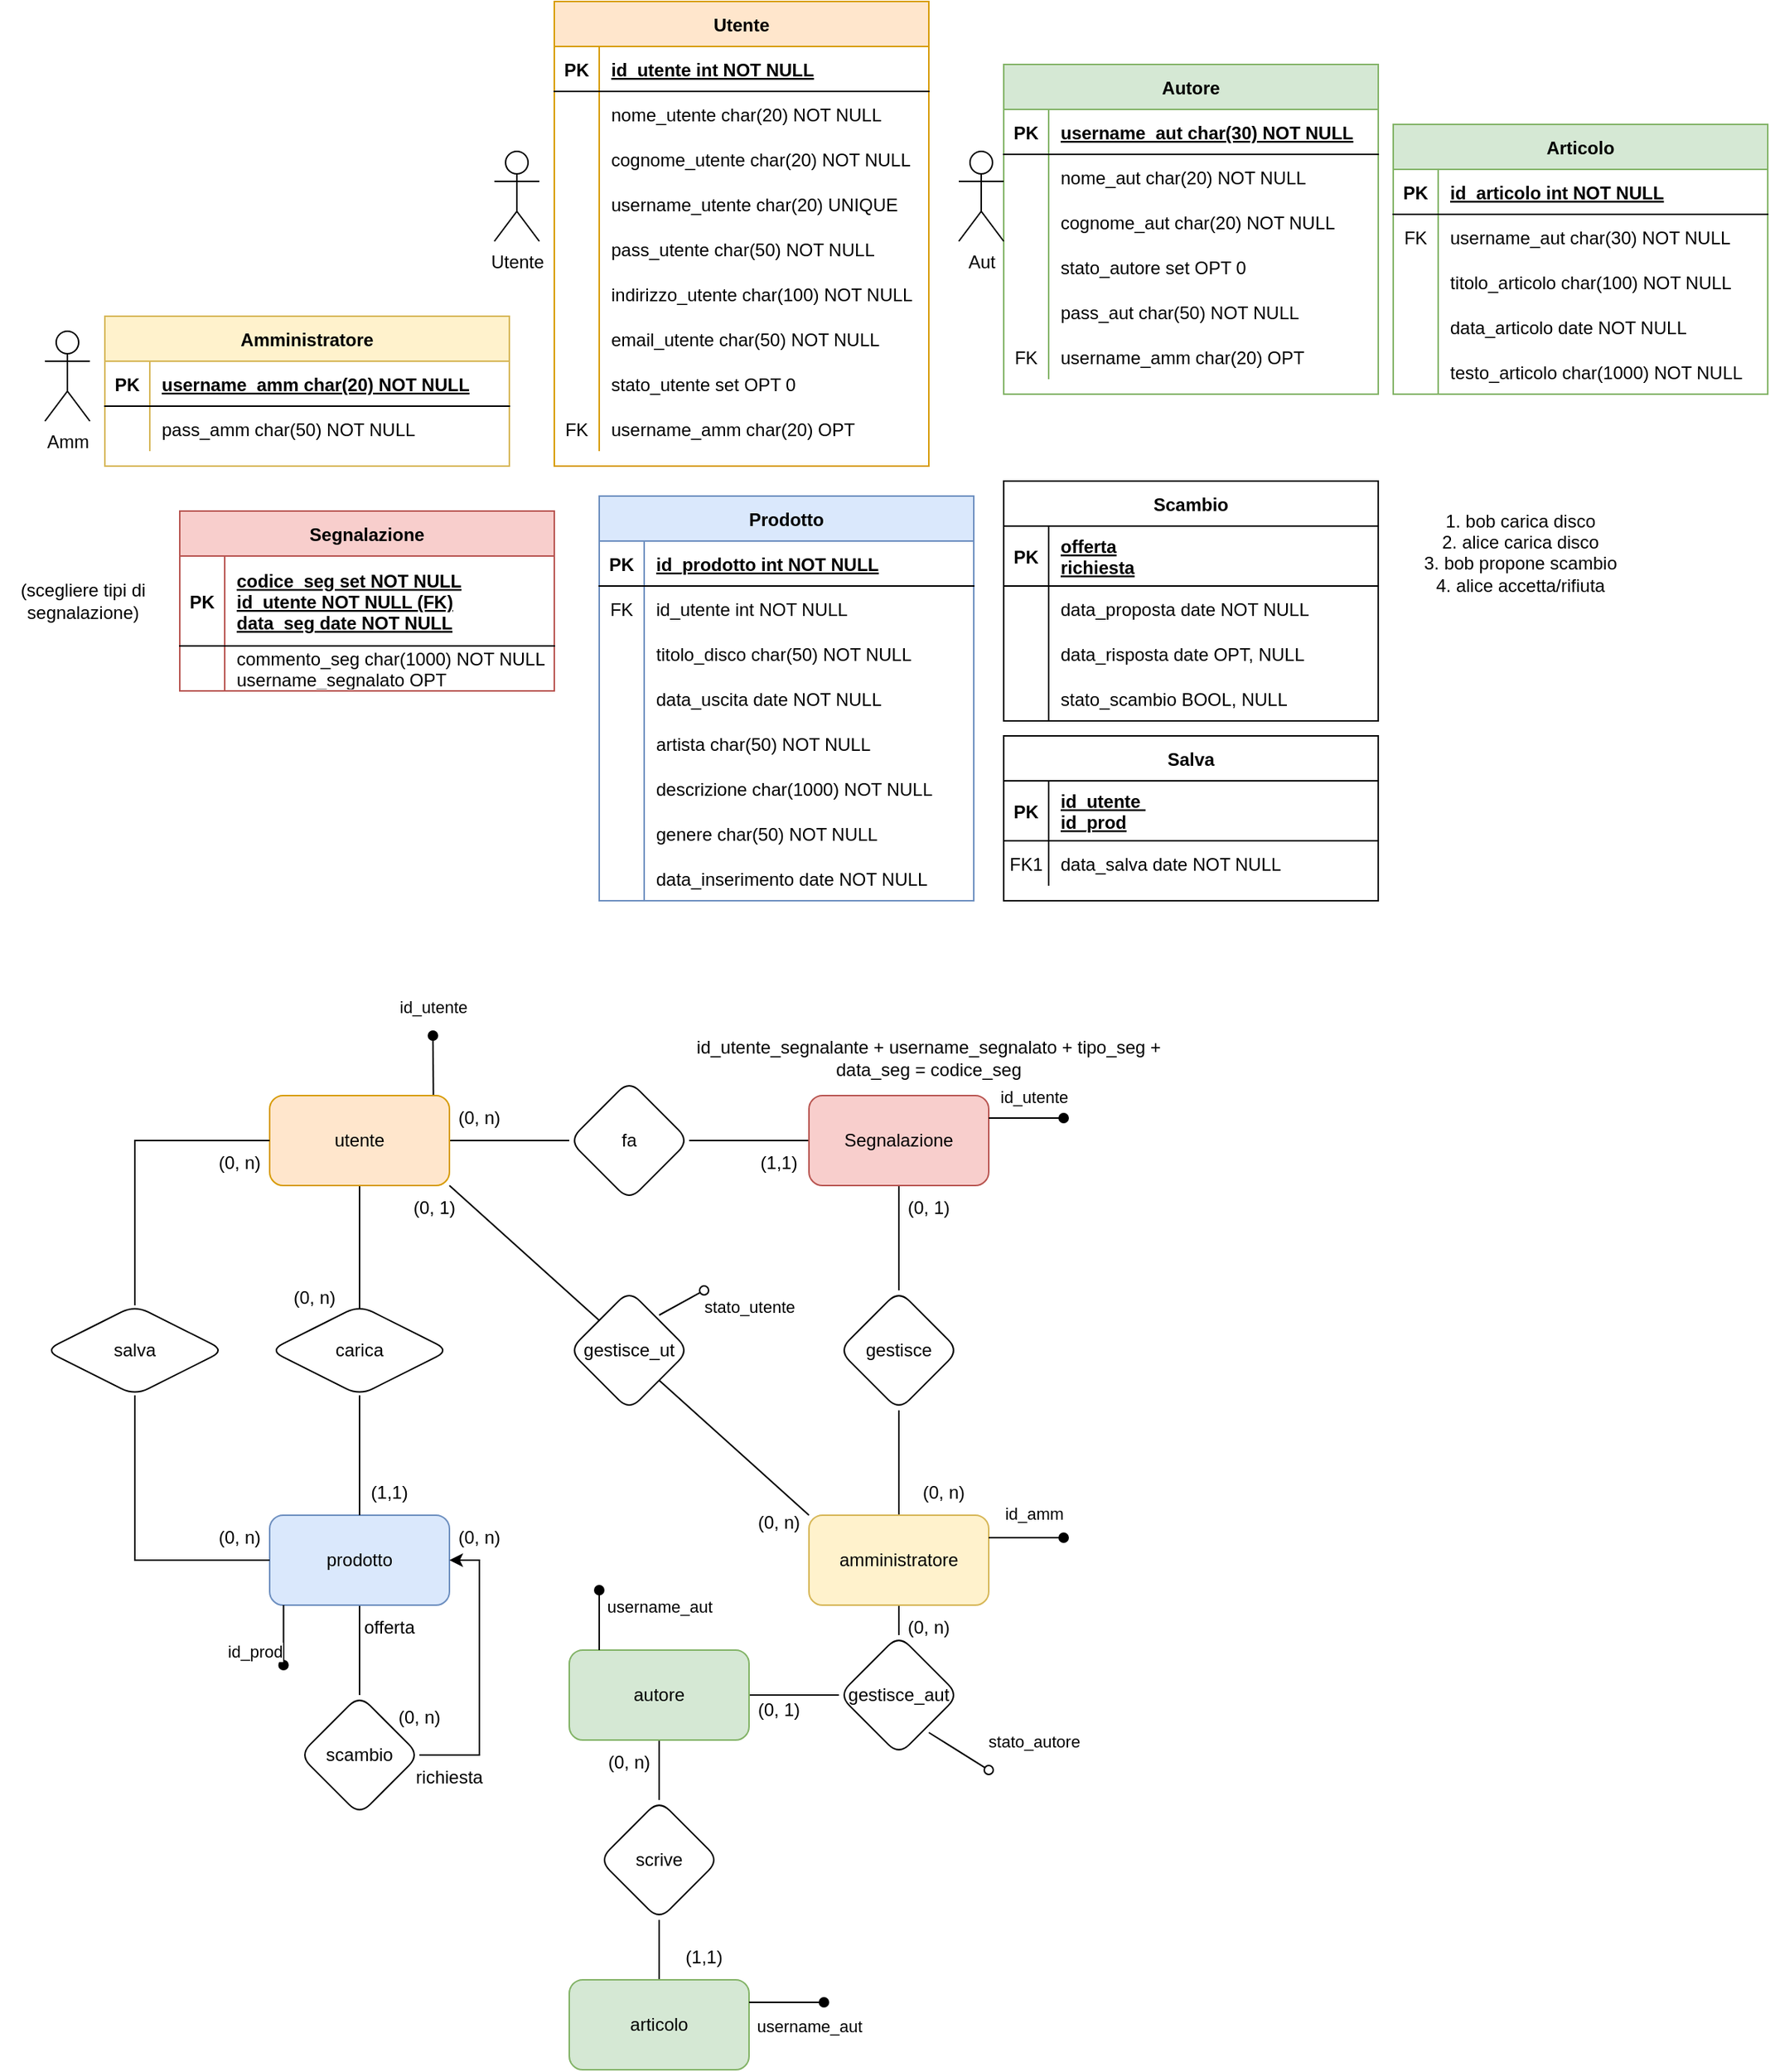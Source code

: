 <mxfile version="24.8.4">
  <diagram name="Page-1" id="-n8ZG89h9nv_nwKhBcBh">
    <mxGraphModel dx="2284" dy="746" grid="1" gridSize="10" guides="1" tooltips="1" connect="1" arrows="1" fold="1" page="1" pageScale="1" pageWidth="850" pageHeight="1100" math="0" shadow="0">
      <root>
        <mxCell id="0" />
        <mxCell id="1" parent="0" />
        <mxCell id="7m8zVbz1JqjRE4FjI6HQ-31" value="Utente" style="shape=table;startSize=30;container=1;collapsible=1;childLayout=tableLayout;fixedRows=1;rowLines=0;fontStyle=1;align=center;resizeLast=1;fillColor=#ffe6cc;strokeColor=#d79b00;" parent="1" vertex="1">
          <mxGeometry x="-330" y="110" width="250" height="310" as="geometry" />
        </mxCell>
        <mxCell id="7m8zVbz1JqjRE4FjI6HQ-32" value="" style="shape=partialRectangle;collapsible=0;dropTarget=0;pointerEvents=0;fillColor=none;points=[[0,0.5],[1,0.5]];portConstraint=eastwest;top=0;left=0;right=0;bottom=1;" parent="7m8zVbz1JqjRE4FjI6HQ-31" vertex="1">
          <mxGeometry y="30" width="250" height="30" as="geometry" />
        </mxCell>
        <mxCell id="7m8zVbz1JqjRE4FjI6HQ-33" value="PK" style="shape=partialRectangle;overflow=hidden;connectable=0;fillColor=none;top=0;left=0;bottom=0;right=0;fontStyle=1;" parent="7m8zVbz1JqjRE4FjI6HQ-32" vertex="1">
          <mxGeometry width="30" height="30" as="geometry">
            <mxRectangle width="30" height="30" as="alternateBounds" />
          </mxGeometry>
        </mxCell>
        <mxCell id="7m8zVbz1JqjRE4FjI6HQ-34" value="id_utente int NOT NULL " style="shape=partialRectangle;overflow=hidden;connectable=0;fillColor=none;top=0;left=0;bottom=0;right=0;align=left;spacingLeft=6;fontStyle=5;" parent="7m8zVbz1JqjRE4FjI6HQ-32" vertex="1">
          <mxGeometry x="30" width="220" height="30" as="geometry">
            <mxRectangle width="220" height="30" as="alternateBounds" />
          </mxGeometry>
        </mxCell>
        <mxCell id="7m8zVbz1JqjRE4FjI6HQ-35" value="" style="shape=partialRectangle;collapsible=0;dropTarget=0;pointerEvents=0;fillColor=none;points=[[0,0.5],[1,0.5]];portConstraint=eastwest;top=0;left=0;right=0;bottom=0;" parent="7m8zVbz1JqjRE4FjI6HQ-31" vertex="1">
          <mxGeometry y="60" width="250" height="30" as="geometry" />
        </mxCell>
        <mxCell id="7m8zVbz1JqjRE4FjI6HQ-36" value="" style="shape=partialRectangle;overflow=hidden;connectable=0;fillColor=none;top=0;left=0;bottom=0;right=0;" parent="7m8zVbz1JqjRE4FjI6HQ-35" vertex="1">
          <mxGeometry width="30" height="30" as="geometry">
            <mxRectangle width="30" height="30" as="alternateBounds" />
          </mxGeometry>
        </mxCell>
        <mxCell id="7m8zVbz1JqjRE4FjI6HQ-37" value="nome_utente char(20) NOT NULL" style="shape=partialRectangle;overflow=hidden;connectable=0;fillColor=none;top=0;left=0;bottom=0;right=0;align=left;spacingLeft=6;" parent="7m8zVbz1JqjRE4FjI6HQ-35" vertex="1">
          <mxGeometry x="30" width="220" height="30" as="geometry">
            <mxRectangle width="220" height="30" as="alternateBounds" />
          </mxGeometry>
        </mxCell>
        <mxCell id="7m8zVbz1JqjRE4FjI6HQ-38" value="" style="shape=partialRectangle;collapsible=0;dropTarget=0;pointerEvents=0;fillColor=none;points=[[0,0.5],[1,0.5]];portConstraint=eastwest;top=0;left=0;right=0;bottom=0;" parent="7m8zVbz1JqjRE4FjI6HQ-31" vertex="1">
          <mxGeometry y="90" width="250" height="30" as="geometry" />
        </mxCell>
        <mxCell id="7m8zVbz1JqjRE4FjI6HQ-39" value="" style="shape=partialRectangle;overflow=hidden;connectable=0;fillColor=none;top=0;left=0;bottom=0;right=0;" parent="7m8zVbz1JqjRE4FjI6HQ-38" vertex="1">
          <mxGeometry width="30" height="30" as="geometry">
            <mxRectangle width="30" height="30" as="alternateBounds" />
          </mxGeometry>
        </mxCell>
        <mxCell id="7m8zVbz1JqjRE4FjI6HQ-40" value="cognome_utente char(20) NOT NULL" style="shape=partialRectangle;overflow=hidden;connectable=0;fillColor=none;top=0;left=0;bottom=0;right=0;align=left;spacingLeft=6;" parent="7m8zVbz1JqjRE4FjI6HQ-38" vertex="1">
          <mxGeometry x="30" width="220" height="30" as="geometry">
            <mxRectangle width="220" height="30" as="alternateBounds" />
          </mxGeometry>
        </mxCell>
        <mxCell id="7m8zVbz1JqjRE4FjI6HQ-41" value="" style="shape=partialRectangle;collapsible=0;dropTarget=0;pointerEvents=0;fillColor=none;points=[[0,0.5],[1,0.5]];portConstraint=eastwest;top=0;left=0;right=0;bottom=0;" parent="7m8zVbz1JqjRE4FjI6HQ-31" vertex="1">
          <mxGeometry y="120" width="250" height="30" as="geometry" />
        </mxCell>
        <mxCell id="7m8zVbz1JqjRE4FjI6HQ-42" value="" style="shape=partialRectangle;overflow=hidden;connectable=0;fillColor=none;top=0;left=0;bottom=0;right=0;" parent="7m8zVbz1JqjRE4FjI6HQ-41" vertex="1">
          <mxGeometry width="30" height="30" as="geometry">
            <mxRectangle width="30" height="30" as="alternateBounds" />
          </mxGeometry>
        </mxCell>
        <mxCell id="7m8zVbz1JqjRE4FjI6HQ-43" value="username_utente char(20) UNIQUE" style="shape=partialRectangle;overflow=hidden;connectable=0;fillColor=none;top=0;left=0;bottom=0;right=0;align=left;spacingLeft=6;" parent="7m8zVbz1JqjRE4FjI6HQ-41" vertex="1">
          <mxGeometry x="30" width="220" height="30" as="geometry">
            <mxRectangle width="220" height="30" as="alternateBounds" />
          </mxGeometry>
        </mxCell>
        <mxCell id="7m8zVbz1JqjRE4FjI6HQ-44" value="" style="shape=partialRectangle;collapsible=0;dropTarget=0;pointerEvents=0;fillColor=none;points=[[0,0.5],[1,0.5]];portConstraint=eastwest;top=0;left=0;right=0;bottom=0;" parent="7m8zVbz1JqjRE4FjI6HQ-31" vertex="1">
          <mxGeometry y="150" width="250" height="30" as="geometry" />
        </mxCell>
        <mxCell id="7m8zVbz1JqjRE4FjI6HQ-45" value="" style="shape=partialRectangle;overflow=hidden;connectable=0;fillColor=none;top=0;left=0;bottom=0;right=0;" parent="7m8zVbz1JqjRE4FjI6HQ-44" vertex="1">
          <mxGeometry width="30" height="30" as="geometry">
            <mxRectangle width="30" height="30" as="alternateBounds" />
          </mxGeometry>
        </mxCell>
        <mxCell id="7m8zVbz1JqjRE4FjI6HQ-46" value="pass_utente char(50) NOT NULL" style="shape=partialRectangle;overflow=hidden;connectable=0;fillColor=none;top=0;left=0;bottom=0;right=0;align=left;spacingLeft=6;" parent="7m8zVbz1JqjRE4FjI6HQ-44" vertex="1">
          <mxGeometry x="30" width="220" height="30" as="geometry">
            <mxRectangle width="220" height="30" as="alternateBounds" />
          </mxGeometry>
        </mxCell>
        <mxCell id="7m8zVbz1JqjRE4FjI6HQ-47" value="" style="shape=partialRectangle;collapsible=0;dropTarget=0;pointerEvents=0;fillColor=none;points=[[0,0.5],[1,0.5]];portConstraint=eastwest;top=0;left=0;right=0;bottom=0;" parent="7m8zVbz1JqjRE4FjI6HQ-31" vertex="1">
          <mxGeometry y="180" width="250" height="30" as="geometry" />
        </mxCell>
        <mxCell id="7m8zVbz1JqjRE4FjI6HQ-48" value="" style="shape=partialRectangle;overflow=hidden;connectable=0;fillColor=none;top=0;left=0;bottom=0;right=0;" parent="7m8zVbz1JqjRE4FjI6HQ-47" vertex="1">
          <mxGeometry width="30" height="30" as="geometry">
            <mxRectangle width="30" height="30" as="alternateBounds" />
          </mxGeometry>
        </mxCell>
        <mxCell id="7m8zVbz1JqjRE4FjI6HQ-49" value="indirizzo_utente char(100) NOT NULL" style="shape=partialRectangle;overflow=hidden;connectable=0;fillColor=none;top=0;left=0;bottom=0;right=0;align=left;spacingLeft=6;" parent="7m8zVbz1JqjRE4FjI6HQ-47" vertex="1">
          <mxGeometry x="30" width="220" height="30" as="geometry">
            <mxRectangle width="220" height="30" as="alternateBounds" />
          </mxGeometry>
        </mxCell>
        <mxCell id="yK5jKojDXC0qZ7UbqMcl-5" value="" style="shape=partialRectangle;collapsible=0;dropTarget=0;pointerEvents=0;fillColor=none;points=[[0,0.5],[1,0.5]];portConstraint=eastwest;top=0;left=0;right=0;bottom=0;" parent="7m8zVbz1JqjRE4FjI6HQ-31" vertex="1">
          <mxGeometry y="210" width="250" height="30" as="geometry" />
        </mxCell>
        <mxCell id="yK5jKojDXC0qZ7UbqMcl-6" value="" style="shape=partialRectangle;overflow=hidden;connectable=0;fillColor=none;top=0;left=0;bottom=0;right=0;" parent="yK5jKojDXC0qZ7UbqMcl-5" vertex="1">
          <mxGeometry width="30" height="30" as="geometry">
            <mxRectangle width="30" height="30" as="alternateBounds" />
          </mxGeometry>
        </mxCell>
        <mxCell id="yK5jKojDXC0qZ7UbqMcl-7" value="email_utente char(50) NOT NULL" style="shape=partialRectangle;overflow=hidden;connectable=0;fillColor=none;top=0;left=0;bottom=0;right=0;align=left;spacingLeft=6;" parent="yK5jKojDXC0qZ7UbqMcl-5" vertex="1">
          <mxGeometry x="30" width="220" height="30" as="geometry">
            <mxRectangle width="220" height="30" as="alternateBounds" />
          </mxGeometry>
        </mxCell>
        <mxCell id="Gk0q2QRQa55P9X-hfOwE-68" value="" style="shape=partialRectangle;collapsible=0;dropTarget=0;pointerEvents=0;fillColor=none;points=[[0,0.5],[1,0.5]];portConstraint=eastwest;top=0;left=0;right=0;bottom=0;" parent="7m8zVbz1JqjRE4FjI6HQ-31" vertex="1">
          <mxGeometry y="240" width="250" height="30" as="geometry" />
        </mxCell>
        <mxCell id="Gk0q2QRQa55P9X-hfOwE-69" value="" style="shape=partialRectangle;overflow=hidden;connectable=0;fillColor=none;top=0;left=0;bottom=0;right=0;" parent="Gk0q2QRQa55P9X-hfOwE-68" vertex="1">
          <mxGeometry width="30" height="30" as="geometry">
            <mxRectangle width="30" height="30" as="alternateBounds" />
          </mxGeometry>
        </mxCell>
        <mxCell id="Gk0q2QRQa55P9X-hfOwE-70" value="stato_utente set OPT 0" style="shape=partialRectangle;overflow=hidden;connectable=0;fillColor=none;top=0;left=0;bottom=0;right=0;align=left;spacingLeft=6;labelBackgroundColor=none;fontSize=12;" parent="Gk0q2QRQa55P9X-hfOwE-68" vertex="1">
          <mxGeometry x="30" width="220" height="30" as="geometry">
            <mxRectangle width="220" height="30" as="alternateBounds" />
          </mxGeometry>
        </mxCell>
        <mxCell id="Gk0q2QRQa55P9X-hfOwE-72" value="" style="shape=partialRectangle;collapsible=0;dropTarget=0;pointerEvents=0;fillColor=none;points=[[0,0.5],[1,0.5]];portConstraint=eastwest;top=0;left=0;right=0;bottom=0;" parent="7m8zVbz1JqjRE4FjI6HQ-31" vertex="1">
          <mxGeometry y="270" width="250" height="30" as="geometry" />
        </mxCell>
        <mxCell id="Gk0q2QRQa55P9X-hfOwE-73" value="FK" style="shape=partialRectangle;overflow=hidden;connectable=0;fillColor=none;top=0;left=0;bottom=0;right=0;" parent="Gk0q2QRQa55P9X-hfOwE-72" vertex="1">
          <mxGeometry width="30" height="30" as="geometry">
            <mxRectangle width="30" height="30" as="alternateBounds" />
          </mxGeometry>
        </mxCell>
        <mxCell id="Gk0q2QRQa55P9X-hfOwE-74" value="username_amm char(20) OPT" style="shape=partialRectangle;overflow=hidden;connectable=0;fillColor=none;top=0;left=0;bottom=0;right=0;align=left;spacingLeft=6;" parent="Gk0q2QRQa55P9X-hfOwE-72" vertex="1">
          <mxGeometry x="30" width="220" height="30" as="geometry">
            <mxRectangle width="220" height="30" as="alternateBounds" />
          </mxGeometry>
        </mxCell>
        <mxCell id="7m8zVbz1JqjRE4FjI6HQ-56" value="Prodotto" style="shape=table;startSize=30;container=1;collapsible=1;childLayout=tableLayout;fixedRows=1;rowLines=0;fontStyle=1;align=center;resizeLast=1;fillColor=#dae8fc;strokeColor=#6c8ebf;" parent="1" vertex="1">
          <mxGeometry x="-300" y="440" width="250" height="270" as="geometry" />
        </mxCell>
        <mxCell id="7m8zVbz1JqjRE4FjI6HQ-57" value="" style="shape=partialRectangle;collapsible=0;dropTarget=0;pointerEvents=0;fillColor=none;points=[[0,0.5],[1,0.5]];portConstraint=eastwest;top=0;left=0;right=0;bottom=1;" parent="7m8zVbz1JqjRE4FjI6HQ-56" vertex="1">
          <mxGeometry y="30" width="250" height="30" as="geometry" />
        </mxCell>
        <mxCell id="7m8zVbz1JqjRE4FjI6HQ-58" value="PK" style="shape=partialRectangle;overflow=hidden;connectable=0;fillColor=none;top=0;left=0;bottom=0;right=0;fontStyle=1;" parent="7m8zVbz1JqjRE4FjI6HQ-57" vertex="1">
          <mxGeometry width="30" height="30" as="geometry">
            <mxRectangle width="30" height="30" as="alternateBounds" />
          </mxGeometry>
        </mxCell>
        <mxCell id="7m8zVbz1JqjRE4FjI6HQ-59" value="id_prodotto int NOT NULL " style="shape=partialRectangle;overflow=hidden;connectable=0;fillColor=none;top=0;left=0;bottom=0;right=0;align=left;spacingLeft=6;fontStyle=5;" parent="7m8zVbz1JqjRE4FjI6HQ-57" vertex="1">
          <mxGeometry x="30" width="220" height="30" as="geometry">
            <mxRectangle width="220" height="30" as="alternateBounds" />
          </mxGeometry>
        </mxCell>
        <mxCell id="7m8zVbz1JqjRE4FjI6HQ-60" value="" style="shape=partialRectangle;collapsible=0;dropTarget=0;pointerEvents=0;fillColor=none;points=[[0,0.5],[1,0.5]];portConstraint=eastwest;top=0;left=0;right=0;bottom=0;" parent="7m8zVbz1JqjRE4FjI6HQ-56" vertex="1">
          <mxGeometry y="60" width="250" height="30" as="geometry" />
        </mxCell>
        <mxCell id="7m8zVbz1JqjRE4FjI6HQ-61" value="FK" style="shape=partialRectangle;overflow=hidden;connectable=0;fillColor=none;top=0;left=0;bottom=0;right=0;" parent="7m8zVbz1JqjRE4FjI6HQ-60" vertex="1">
          <mxGeometry width="30" height="30" as="geometry">
            <mxRectangle width="30" height="30" as="alternateBounds" />
          </mxGeometry>
        </mxCell>
        <mxCell id="7m8zVbz1JqjRE4FjI6HQ-62" value="id_utente int NOT NULL " style="shape=partialRectangle;overflow=hidden;connectable=0;fillColor=none;top=0;left=0;bottom=0;right=0;align=left;spacingLeft=6;" parent="7m8zVbz1JqjRE4FjI6HQ-60" vertex="1">
          <mxGeometry x="30" width="220" height="30" as="geometry">
            <mxRectangle width="220" height="30" as="alternateBounds" />
          </mxGeometry>
        </mxCell>
        <mxCell id="7m8zVbz1JqjRE4FjI6HQ-63" value="" style="shape=partialRectangle;collapsible=0;dropTarget=0;pointerEvents=0;fillColor=none;points=[[0,0.5],[1,0.5]];portConstraint=eastwest;top=0;left=0;right=0;bottom=0;" parent="7m8zVbz1JqjRE4FjI6HQ-56" vertex="1">
          <mxGeometry y="90" width="250" height="30" as="geometry" />
        </mxCell>
        <mxCell id="7m8zVbz1JqjRE4FjI6HQ-64" value="" style="shape=partialRectangle;overflow=hidden;connectable=0;fillColor=none;top=0;left=0;bottom=0;right=0;" parent="7m8zVbz1JqjRE4FjI6HQ-63" vertex="1">
          <mxGeometry width="30" height="30" as="geometry">
            <mxRectangle width="30" height="30" as="alternateBounds" />
          </mxGeometry>
        </mxCell>
        <mxCell id="7m8zVbz1JqjRE4FjI6HQ-65" value="titolo_disco char(50) NOT NULL" style="shape=partialRectangle;overflow=hidden;connectable=0;fillColor=none;top=0;left=0;bottom=0;right=0;align=left;spacingLeft=6;" parent="7m8zVbz1JqjRE4FjI6HQ-63" vertex="1">
          <mxGeometry x="30" width="220" height="30" as="geometry">
            <mxRectangle width="220" height="30" as="alternateBounds" />
          </mxGeometry>
        </mxCell>
        <mxCell id="7m8zVbz1JqjRE4FjI6HQ-66" value="" style="shape=partialRectangle;collapsible=0;dropTarget=0;pointerEvents=0;fillColor=none;points=[[0,0.5],[1,0.5]];portConstraint=eastwest;top=0;left=0;right=0;bottom=0;" parent="7m8zVbz1JqjRE4FjI6HQ-56" vertex="1">
          <mxGeometry y="120" width="250" height="30" as="geometry" />
        </mxCell>
        <mxCell id="7m8zVbz1JqjRE4FjI6HQ-67" value="" style="shape=partialRectangle;overflow=hidden;connectable=0;fillColor=none;top=0;left=0;bottom=0;right=0;" parent="7m8zVbz1JqjRE4FjI6HQ-66" vertex="1">
          <mxGeometry width="30" height="30" as="geometry">
            <mxRectangle width="30" height="30" as="alternateBounds" />
          </mxGeometry>
        </mxCell>
        <mxCell id="7m8zVbz1JqjRE4FjI6HQ-68" value="data_uscita date NOT NULL" style="shape=partialRectangle;overflow=hidden;connectable=0;fillColor=none;top=0;left=0;bottom=0;right=0;align=left;spacingLeft=6;" parent="7m8zVbz1JqjRE4FjI6HQ-66" vertex="1">
          <mxGeometry x="30" width="220" height="30" as="geometry">
            <mxRectangle width="220" height="30" as="alternateBounds" />
          </mxGeometry>
        </mxCell>
        <mxCell id="7m8zVbz1JqjRE4FjI6HQ-69" value="" style="shape=partialRectangle;collapsible=0;dropTarget=0;pointerEvents=0;fillColor=none;points=[[0,0.5],[1,0.5]];portConstraint=eastwest;top=0;left=0;right=0;bottom=0;" parent="7m8zVbz1JqjRE4FjI6HQ-56" vertex="1">
          <mxGeometry y="150" width="250" height="30" as="geometry" />
        </mxCell>
        <mxCell id="7m8zVbz1JqjRE4FjI6HQ-70" value="" style="shape=partialRectangle;overflow=hidden;connectable=0;fillColor=none;top=0;left=0;bottom=0;right=0;" parent="7m8zVbz1JqjRE4FjI6HQ-69" vertex="1">
          <mxGeometry width="30" height="30" as="geometry">
            <mxRectangle width="30" height="30" as="alternateBounds" />
          </mxGeometry>
        </mxCell>
        <mxCell id="7m8zVbz1JqjRE4FjI6HQ-71" value="artista char(50) NOT NULL" style="shape=partialRectangle;overflow=hidden;connectable=0;fillColor=none;top=0;left=0;bottom=0;right=0;align=left;spacingLeft=6;" parent="7m8zVbz1JqjRE4FjI6HQ-69" vertex="1">
          <mxGeometry x="30" width="220" height="30" as="geometry">
            <mxRectangle width="220" height="30" as="alternateBounds" />
          </mxGeometry>
        </mxCell>
        <mxCell id="7m8zVbz1JqjRE4FjI6HQ-72" value="" style="shape=partialRectangle;collapsible=0;dropTarget=0;pointerEvents=0;fillColor=none;points=[[0,0.5],[1,0.5]];portConstraint=eastwest;top=0;left=0;right=0;bottom=0;" parent="7m8zVbz1JqjRE4FjI6HQ-56" vertex="1">
          <mxGeometry y="180" width="250" height="30" as="geometry" />
        </mxCell>
        <mxCell id="7m8zVbz1JqjRE4FjI6HQ-73" value="" style="shape=partialRectangle;overflow=hidden;connectable=0;fillColor=none;top=0;left=0;bottom=0;right=0;" parent="7m8zVbz1JqjRE4FjI6HQ-72" vertex="1">
          <mxGeometry width="30" height="30" as="geometry">
            <mxRectangle width="30" height="30" as="alternateBounds" />
          </mxGeometry>
        </mxCell>
        <mxCell id="7m8zVbz1JqjRE4FjI6HQ-74" value="descrizione char(1000) NOT NULL" style="shape=partialRectangle;overflow=hidden;connectable=0;fillColor=none;top=0;left=0;bottom=0;right=0;align=left;spacingLeft=6;" parent="7m8zVbz1JqjRE4FjI6HQ-72" vertex="1">
          <mxGeometry x="30" width="220" height="30" as="geometry">
            <mxRectangle width="220" height="30" as="alternateBounds" />
          </mxGeometry>
        </mxCell>
        <mxCell id="7m8zVbz1JqjRE4FjI6HQ-75" value="" style="shape=partialRectangle;collapsible=0;dropTarget=0;pointerEvents=0;fillColor=none;points=[[0,0.5],[1,0.5]];portConstraint=eastwest;top=0;left=0;right=0;bottom=0;" parent="7m8zVbz1JqjRE4FjI6HQ-56" vertex="1">
          <mxGeometry y="210" width="250" height="30" as="geometry" />
        </mxCell>
        <mxCell id="7m8zVbz1JqjRE4FjI6HQ-76" value="" style="shape=partialRectangle;overflow=hidden;connectable=0;fillColor=none;top=0;left=0;bottom=0;right=0;" parent="7m8zVbz1JqjRE4FjI6HQ-75" vertex="1">
          <mxGeometry width="30" height="30" as="geometry">
            <mxRectangle width="30" height="30" as="alternateBounds" />
          </mxGeometry>
        </mxCell>
        <mxCell id="7m8zVbz1JqjRE4FjI6HQ-77" value="genere char(50) NOT NULL" style="shape=partialRectangle;overflow=hidden;connectable=0;fillColor=none;top=0;left=0;bottom=0;right=0;align=left;spacingLeft=6;" parent="7m8zVbz1JqjRE4FjI6HQ-75" vertex="1">
          <mxGeometry x="30" width="220" height="30" as="geometry">
            <mxRectangle width="220" height="30" as="alternateBounds" />
          </mxGeometry>
        </mxCell>
        <mxCell id="yK5jKojDXC0qZ7UbqMcl-2" value="" style="shape=partialRectangle;collapsible=0;dropTarget=0;pointerEvents=0;fillColor=none;points=[[0,0.5],[1,0.5]];portConstraint=eastwest;top=0;left=0;right=0;bottom=0;" parent="7m8zVbz1JqjRE4FjI6HQ-56" vertex="1">
          <mxGeometry y="240" width="250" height="30" as="geometry" />
        </mxCell>
        <mxCell id="yK5jKojDXC0qZ7UbqMcl-3" value="" style="shape=partialRectangle;overflow=hidden;connectable=0;fillColor=none;top=0;left=0;bottom=0;right=0;" parent="yK5jKojDXC0qZ7UbqMcl-2" vertex="1">
          <mxGeometry width="30" height="30" as="geometry">
            <mxRectangle width="30" height="30" as="alternateBounds" />
          </mxGeometry>
        </mxCell>
        <mxCell id="yK5jKojDXC0qZ7UbqMcl-4" value="data_inserimento date NOT NULL" style="shape=partialRectangle;overflow=hidden;connectable=0;fillColor=none;top=0;left=0;bottom=0;right=0;align=left;spacingLeft=6;" parent="yK5jKojDXC0qZ7UbqMcl-2" vertex="1">
          <mxGeometry x="30" width="220" height="30" as="geometry">
            <mxRectangle width="220" height="30" as="alternateBounds" />
          </mxGeometry>
        </mxCell>
        <mxCell id="7m8zVbz1JqjRE4FjI6HQ-84" value="Utente" style="shape=umlActor;verticalLabelPosition=bottom;verticalAlign=top;html=1;outlineConnect=0;pointerEvents=0;strokeColor=default;align=center;fontFamily=Helvetica;fontSize=12;fontColor=default;fillColor=none;" parent="1" vertex="1">
          <mxGeometry x="-370" y="210" width="30" height="60" as="geometry" />
        </mxCell>
        <mxCell id="7m8zVbz1JqjRE4FjI6HQ-85" value="Amministratore" style="shape=table;startSize=30;container=1;collapsible=1;childLayout=tableLayout;fixedRows=1;rowLines=0;fontStyle=1;align=center;resizeLast=1;fillColor=#fff2cc;strokeColor=#d6b656;" parent="1" vertex="1">
          <mxGeometry x="-630" y="320" width="270" height="100" as="geometry" />
        </mxCell>
        <mxCell id="7m8zVbz1JqjRE4FjI6HQ-86" value="" style="shape=partialRectangle;collapsible=0;dropTarget=0;pointerEvents=0;fillColor=none;points=[[0,0.5],[1,0.5]];portConstraint=eastwest;top=0;left=0;right=0;bottom=1;" parent="7m8zVbz1JqjRE4FjI6HQ-85" vertex="1">
          <mxGeometry y="30" width="270" height="30" as="geometry" />
        </mxCell>
        <mxCell id="7m8zVbz1JqjRE4FjI6HQ-87" value="PK" style="shape=partialRectangle;overflow=hidden;connectable=0;fillColor=none;top=0;left=0;bottom=0;right=0;fontStyle=1;" parent="7m8zVbz1JqjRE4FjI6HQ-86" vertex="1">
          <mxGeometry width="30" height="30" as="geometry">
            <mxRectangle width="30" height="30" as="alternateBounds" />
          </mxGeometry>
        </mxCell>
        <mxCell id="7m8zVbz1JqjRE4FjI6HQ-88" value="username_amm char(20) NOT NULL" style="shape=partialRectangle;overflow=hidden;connectable=0;fillColor=none;top=0;left=0;bottom=0;right=0;align=left;spacingLeft=6;fontStyle=5;" parent="7m8zVbz1JqjRE4FjI6HQ-86" vertex="1">
          <mxGeometry x="30" width="240" height="30" as="geometry">
            <mxRectangle width="240" height="30" as="alternateBounds" />
          </mxGeometry>
        </mxCell>
        <mxCell id="7m8zVbz1JqjRE4FjI6HQ-98" value="" style="shape=partialRectangle;collapsible=0;dropTarget=0;pointerEvents=0;fillColor=none;points=[[0,0.5],[1,0.5]];portConstraint=eastwest;top=0;left=0;right=0;bottom=0;" parent="7m8zVbz1JqjRE4FjI6HQ-85" vertex="1">
          <mxGeometry y="60" width="270" height="30" as="geometry" />
        </mxCell>
        <mxCell id="7m8zVbz1JqjRE4FjI6HQ-99" value="" style="shape=partialRectangle;overflow=hidden;connectable=0;fillColor=none;top=0;left=0;bottom=0;right=0;" parent="7m8zVbz1JqjRE4FjI6HQ-98" vertex="1">
          <mxGeometry width="30" height="30" as="geometry">
            <mxRectangle width="30" height="30" as="alternateBounds" />
          </mxGeometry>
        </mxCell>
        <mxCell id="7m8zVbz1JqjRE4FjI6HQ-100" value="pass_amm char(50) NOT NULL" style="shape=partialRectangle;overflow=hidden;connectable=0;fillColor=none;top=0;left=0;bottom=0;right=0;align=left;spacingLeft=6;" parent="7m8zVbz1JqjRE4FjI6HQ-98" vertex="1">
          <mxGeometry x="30" width="240" height="30" as="geometry">
            <mxRectangle width="240" height="30" as="alternateBounds" />
          </mxGeometry>
        </mxCell>
        <mxCell id="7m8zVbz1JqjRE4FjI6HQ-110" value="" style="edgeStyle=orthogonalEdgeStyle;rounded=0;orthogonalLoop=1;jettySize=auto;html=1;endArrow=none;endFill=0;" parent="1" source="7m8zVbz1JqjRE4FjI6HQ-135" target="7m8zVbz1JqjRE4FjI6HQ-112" edge="1">
          <mxGeometry relative="1" as="geometry" />
        </mxCell>
        <mxCell id="7m8zVbz1JqjRE4FjI6HQ-111" value="" style="edgeStyle=orthogonalEdgeStyle;rounded=0;orthogonalLoop=1;jettySize=auto;html=1;endArrow=none;endFill=0;exitX=1;exitY=0.5;exitDx=0;exitDy=0;" parent="1" source="7m8zVbz1JqjRE4FjI6HQ-112" target="7m8zVbz1JqjRE4FjI6HQ-114" edge="1">
          <mxGeometry relative="1" as="geometry" />
        </mxCell>
        <mxCell id="7m8zVbz1JqjRE4FjI6HQ-112" value="fa" style="rhombus;whiteSpace=wrap;html=1;rounded=1;" parent="1" vertex="1">
          <mxGeometry x="-320" y="830" width="80" height="80" as="geometry" />
        </mxCell>
        <mxCell id="7m8zVbz1JqjRE4FjI6HQ-113" value="" style="edgeStyle=orthogonalEdgeStyle;rounded=0;orthogonalLoop=1;jettySize=auto;html=1;endArrow=none;endFill=0;" parent="1" source="7m8zVbz1JqjRE4FjI6HQ-114" target="7m8zVbz1JqjRE4FjI6HQ-116" edge="1">
          <mxGeometry relative="1" as="geometry" />
        </mxCell>
        <mxCell id="7m8zVbz1JqjRE4FjI6HQ-114" value="Segnalazione" style="whiteSpace=wrap;html=1;rounded=1;fillColor=#f8cecc;strokeColor=#b85450;" parent="1" vertex="1">
          <mxGeometry x="-160" y="840" width="120" height="60" as="geometry" />
        </mxCell>
        <mxCell id="7m8zVbz1JqjRE4FjI6HQ-115" value="" style="edgeStyle=orthogonalEdgeStyle;rounded=0;orthogonalLoop=1;jettySize=auto;html=1;endArrow=none;endFill=0;" parent="1" source="7m8zVbz1JqjRE4FjI6HQ-116" target="7m8zVbz1JqjRE4FjI6HQ-117" edge="1">
          <mxGeometry relative="1" as="geometry" />
        </mxCell>
        <mxCell id="7m8zVbz1JqjRE4FjI6HQ-116" value="gestisce" style="rhombus;whiteSpace=wrap;html=1;rounded=1;" parent="1" vertex="1">
          <mxGeometry x="-140" y="970" width="80" height="80" as="geometry" />
        </mxCell>
        <mxCell id="ZoUp-BtO9XQ-81EFa_au-43" value="" style="edgeStyle=orthogonalEdgeStyle;rounded=0;orthogonalLoop=1;jettySize=auto;html=1;endArrow=none;endFill=0;" parent="1" source="7m8zVbz1JqjRE4FjI6HQ-117" target="ZoUp-BtO9XQ-81EFa_au-42" edge="1">
          <mxGeometry relative="1" as="geometry" />
        </mxCell>
        <mxCell id="7m8zVbz1JqjRE4FjI6HQ-117" value="amministratore" style="whiteSpace=wrap;html=1;rounded=1;fillColor=#fff2cc;strokeColor=#d6b656;" parent="1" vertex="1">
          <mxGeometry x="-160" y="1120" width="120" height="60" as="geometry" />
        </mxCell>
        <mxCell id="7m8zVbz1JqjRE4FjI6HQ-118" value="gestisce_ut" style="rhombus;whiteSpace=wrap;html=1;rounded=1;" parent="1" vertex="1">
          <mxGeometry x="-320" y="970" width="80" height="80" as="geometry" />
        </mxCell>
        <mxCell id="7m8zVbz1JqjRE4FjI6HQ-119" value="" style="endArrow=none;html=1;rounded=0;exitX=1;exitY=1;exitDx=0;exitDy=0;entryX=0;entryY=0;entryDx=0;entryDy=0;" parent="1" source="7m8zVbz1JqjRE4FjI6HQ-135" target="7m8zVbz1JqjRE4FjI6HQ-118" edge="1">
          <mxGeometry width="50" height="50" relative="1" as="geometry">
            <mxPoint x="-330" y="1160" as="sourcePoint" />
            <mxPoint x="-280" y="1110" as="targetPoint" />
          </mxGeometry>
        </mxCell>
        <mxCell id="ZoUp-BtO9XQ-81EFa_au-32" value="" style="edgeStyle=orthogonalEdgeStyle;rounded=0;orthogonalLoop=1;jettySize=auto;html=1;endArrow=none;endFill=0;" parent="1" source="7m8zVbz1JqjRE4FjI6HQ-120" target="ZoUp-BtO9XQ-81EFa_au-31" edge="1">
          <mxGeometry relative="1" as="geometry" />
        </mxCell>
        <mxCell id="7m8zVbz1JqjRE4FjI6HQ-120" value="prodotto" style="whiteSpace=wrap;html=1;rounded=1;fillColor=#dae8fc;strokeColor=#6c8ebf;" parent="1" vertex="1">
          <mxGeometry x="-520" y="1120" width="120" height="60" as="geometry" />
        </mxCell>
        <mxCell id="7m8zVbz1JqjRE4FjI6HQ-121" value="carica" style="shape=rhombus;perimeter=rhombusPerimeter;whiteSpace=wrap;html=1;align=center;rounded=1;" parent="1" vertex="1">
          <mxGeometry x="-520" y="980" width="120" height="60" as="geometry" />
        </mxCell>
        <mxCell id="7m8zVbz1JqjRE4FjI6HQ-122" value="(0, n)" style="text;html=1;align=center;verticalAlign=middle;whiteSpace=wrap;rounded=0;" parent="1" vertex="1">
          <mxGeometry x="-520" y="960" width="60" height="30" as="geometry" />
        </mxCell>
        <mxCell id="7m8zVbz1JqjRE4FjI6HQ-123" value="" style="endArrow=none;html=1;rounded=0;entryX=1;entryY=1;entryDx=0;entryDy=0;exitX=0;exitY=0;exitDx=0;exitDy=0;" parent="1" source="7m8zVbz1JqjRE4FjI6HQ-117" target="7m8zVbz1JqjRE4FjI6HQ-118" edge="1">
          <mxGeometry width="50" height="50" relative="1" as="geometry">
            <mxPoint x="-250" y="1150" as="sourcePoint" />
            <mxPoint x="-200" y="1100" as="targetPoint" />
          </mxGeometry>
        </mxCell>
        <mxCell id="7m8zVbz1JqjRE4FjI6HQ-124" value="" style="endArrow=none;html=1;rounded=0;entryX=0.5;entryY=1;entryDx=0;entryDy=0;exitX=1;exitY=0.75;exitDx=0;exitDy=0;" parent="1" source="7m8zVbz1JqjRE4FjI6HQ-122" target="7m8zVbz1JqjRE4FjI6HQ-135" edge="1">
          <mxGeometry width="50" height="50" relative="1" as="geometry">
            <mxPoint x="-485" y="960" as="sourcePoint" />
            <mxPoint x="-435" y="910" as="targetPoint" />
          </mxGeometry>
        </mxCell>
        <mxCell id="7m8zVbz1JqjRE4FjI6HQ-125" value="" style="endArrow=none;html=1;rounded=0;entryX=0.5;entryY=1;entryDx=0;entryDy=0;exitX=0.5;exitY=0;exitDx=0;exitDy=0;" parent="1" source="7m8zVbz1JqjRE4FjI6HQ-120" target="7m8zVbz1JqjRE4FjI6HQ-121" edge="1">
          <mxGeometry width="50" height="50" relative="1" as="geometry">
            <mxPoint x="-560" y="1100" as="sourcePoint" />
            <mxPoint x="-510" y="1050" as="targetPoint" />
          </mxGeometry>
        </mxCell>
        <mxCell id="7m8zVbz1JqjRE4FjI6HQ-126" value="(1,1)" style="text;html=1;align=center;verticalAlign=middle;whiteSpace=wrap;rounded=0;" parent="1" vertex="1">
          <mxGeometry x="-470" y="1090" width="60" height="30" as="geometry" />
        </mxCell>
        <mxCell id="7m8zVbz1JqjRE4FjI6HQ-127" value="(0, n)" style="text;html=1;align=center;verticalAlign=middle;whiteSpace=wrap;rounded=0;" parent="1" vertex="1">
          <mxGeometry x="-100" y="1090" width="60" height="30" as="geometry" />
        </mxCell>
        <mxCell id="7m8zVbz1JqjRE4FjI6HQ-128" value="(0, 1)" style="text;html=1;align=center;verticalAlign=middle;whiteSpace=wrap;rounded=0;" parent="1" vertex="1">
          <mxGeometry x="-110" y="900" width="60" height="30" as="geometry" />
        </mxCell>
        <mxCell id="7m8zVbz1JqjRE4FjI6HQ-129" value="(1,1)" style="text;html=1;align=center;verticalAlign=middle;whiteSpace=wrap;rounded=0;" parent="1" vertex="1">
          <mxGeometry x="-210" y="870" width="60" height="30" as="geometry" />
        </mxCell>
        <mxCell id="7m8zVbz1JqjRE4FjI6HQ-130" value="(0, 1)" style="text;html=1;align=center;verticalAlign=middle;whiteSpace=wrap;rounded=0;" parent="1" vertex="1">
          <mxGeometry x="-440" y="900" width="60" height="30" as="geometry" />
        </mxCell>
        <mxCell id="7m8zVbz1JqjRE4FjI6HQ-131" value="(0, n)" style="text;html=1;align=center;verticalAlign=middle;whiteSpace=wrap;rounded=0;" parent="1" vertex="1">
          <mxGeometry x="-210" y="1110" width="60" height="30" as="geometry" />
        </mxCell>
        <mxCell id="7m8zVbz1JqjRE4FjI6HQ-132" value="(0, n)" style="text;html=1;align=center;verticalAlign=middle;whiteSpace=wrap;rounded=0;" parent="1" vertex="1">
          <mxGeometry x="-410" y="840" width="60" height="30" as="geometry" />
        </mxCell>
        <mxCell id="7m8zVbz1JqjRE4FjI6HQ-133" value="id_utente_segnalante + username_segnalato + tipo_seg + data_seg = codice_seg" style="text;html=1;align=center;verticalAlign=middle;whiteSpace=wrap;rounded=0;" parent="1" vertex="1">
          <mxGeometry x="-255" y="800" width="350" height="30" as="geometry" />
        </mxCell>
        <mxCell id="7m8zVbz1JqjRE4FjI6HQ-134" value="&lt;span style=&quot;background-color: transparent;&quot;&gt;id_utente&lt;/span&gt;" style="html=1;verticalAlign=bottom;startArrow=oval;startFill=1;endArrow=none;startSize=6;endSize=8;curved=0;rounded=0;endFill=0;entryX=0.911;entryY=0.043;entryDx=0;entryDy=0;entryPerimeter=0;" parent="1" target="7m8zVbz1JqjRE4FjI6HQ-135" edge="1">
          <mxGeometry x="-1" y="-10" width="80" relative="1" as="geometry">
            <mxPoint x="-411" y="800" as="sourcePoint" />
            <mxPoint x="-410.71" y="830" as="targetPoint" />
            <mxPoint x="10" y="-10" as="offset" />
          </mxGeometry>
        </mxCell>
        <mxCell id="7m8zVbz1JqjRE4FjI6HQ-135" value="utente" style="rounded=1;whiteSpace=wrap;html=1;fillColor=#ffe6cc;strokeColor=#d79b00;" parent="1" vertex="1">
          <mxGeometry x="-520" y="840" width="120" height="60" as="geometry" />
        </mxCell>
        <mxCell id="7m8zVbz1JqjRE4FjI6HQ-136" value="&lt;span style=&quot;background-color: transparent;&quot;&gt;id_amm&lt;br&gt;&lt;/span&gt;" style="html=1;verticalAlign=bottom;startArrow=oval;startFill=1;endArrow=none;startSize=6;endSize=8;curved=0;rounded=0;endFill=0;entryX=1;entryY=0.25;entryDx=0;entryDy=0;" parent="1" target="7m8zVbz1JqjRE4FjI6HQ-117" edge="1">
          <mxGeometry x="-0.203" y="-7" width="80" relative="1" as="geometry">
            <mxPoint x="10" y="1135" as="sourcePoint" />
            <mxPoint x="-20" y="1140" as="targetPoint" />
            <mxPoint as="offset" />
          </mxGeometry>
        </mxCell>
        <mxCell id="7m8zVbz1JqjRE4FjI6HQ-137" value="&lt;div&gt;id_prod&lt;/div&gt;" style="html=1;verticalAlign=bottom;startArrow=oval;startFill=1;endArrow=none;startSize=6;endSize=8;curved=0;rounded=0;endFill=0;entryX=1;entryY=0.25;entryDx=0;entryDy=0;" parent="1" edge="1">
          <mxGeometry x="-1" y="19" width="80" relative="1" as="geometry">
            <mxPoint x="-510.74" y="1220" as="sourcePoint" />
            <mxPoint x="-510.74" y="1180" as="targetPoint" />
            <mxPoint as="offset" />
          </mxGeometry>
        </mxCell>
        <mxCell id="7m8zVbz1JqjRE4FjI6HQ-138" value="&lt;span style=&quot;background-color: transparent;&quot;&gt;id_utente&lt;/span&gt;" style="html=1;verticalAlign=bottom;startArrow=oval;startFill=1;endArrow=none;startSize=6;endSize=8;curved=0;rounded=0;endFill=0;entryX=1;entryY=0.25;entryDx=0;entryDy=0;" parent="1" target="7m8zVbz1JqjRE4FjI6HQ-114" edge="1">
          <mxGeometry x="-0.2" y="-5" width="80" relative="1" as="geometry">
            <mxPoint x="10" y="855" as="sourcePoint" />
            <mxPoint x="-15.36" y="883" as="targetPoint" />
            <mxPoint as="offset" />
          </mxGeometry>
        </mxCell>
        <mxCell id="7m8zVbz1JqjRE4FjI6HQ-139" style="edgeStyle=orthogonalEdgeStyle;rounded=0;orthogonalLoop=1;jettySize=auto;html=1;entryX=0;entryY=0.5;entryDx=0;entryDy=0;endArrow=none;endFill=0;" parent="1" source="7m8zVbz1JqjRE4FjI6HQ-141" target="7m8zVbz1JqjRE4FjI6HQ-135" edge="1">
          <mxGeometry relative="1" as="geometry">
            <Array as="points">
              <mxPoint x="-610" y="870" />
            </Array>
          </mxGeometry>
        </mxCell>
        <mxCell id="7m8zVbz1JqjRE4FjI6HQ-140" style="edgeStyle=orthogonalEdgeStyle;rounded=0;orthogonalLoop=1;jettySize=auto;html=1;exitX=0.5;exitY=1;exitDx=0;exitDy=0;entryX=0;entryY=0.5;entryDx=0;entryDy=0;endArrow=none;endFill=0;" parent="1" source="7m8zVbz1JqjRE4FjI6HQ-141" target="7m8zVbz1JqjRE4FjI6HQ-120" edge="1">
          <mxGeometry relative="1" as="geometry" />
        </mxCell>
        <mxCell id="7m8zVbz1JqjRE4FjI6HQ-141" value="salva" style="shape=rhombus;perimeter=rhombusPerimeter;whiteSpace=wrap;html=1;align=center;rounded=1;" parent="1" vertex="1">
          <mxGeometry x="-670" y="980" width="120" height="60" as="geometry" />
        </mxCell>
        <mxCell id="7m8zVbz1JqjRE4FjI6HQ-142" value="Salva" style="shape=table;startSize=30;container=1;collapsible=1;childLayout=tableLayout;fixedRows=1;rowLines=0;fontStyle=1;align=center;resizeLast=1;" parent="1" vertex="1">
          <mxGeometry x="-30" y="600" width="250" height="110" as="geometry" />
        </mxCell>
        <mxCell id="7m8zVbz1JqjRE4FjI6HQ-143" value="" style="shape=partialRectangle;collapsible=0;dropTarget=0;pointerEvents=0;fillColor=none;points=[[0,0.5],[1,0.5]];portConstraint=eastwest;top=0;left=0;right=0;bottom=1;" parent="7m8zVbz1JqjRE4FjI6HQ-142" vertex="1">
          <mxGeometry y="30" width="250" height="40" as="geometry" />
        </mxCell>
        <mxCell id="7m8zVbz1JqjRE4FjI6HQ-144" value="PK" style="shape=partialRectangle;overflow=hidden;connectable=0;fillColor=none;top=0;left=0;bottom=0;right=0;fontStyle=1;" parent="7m8zVbz1JqjRE4FjI6HQ-143" vertex="1">
          <mxGeometry width="30" height="40" as="geometry">
            <mxRectangle width="30" height="40" as="alternateBounds" />
          </mxGeometry>
        </mxCell>
        <mxCell id="7m8zVbz1JqjRE4FjI6HQ-145" value="id_utente &#xa;id_prod" style="shape=partialRectangle;overflow=hidden;connectable=0;fillColor=none;top=0;left=0;bottom=0;right=0;align=left;spacingLeft=6;fontStyle=5;" parent="7m8zVbz1JqjRE4FjI6HQ-143" vertex="1">
          <mxGeometry x="30" width="220" height="40" as="geometry">
            <mxRectangle width="220" height="40" as="alternateBounds" />
          </mxGeometry>
        </mxCell>
        <mxCell id="7m8zVbz1JqjRE4FjI6HQ-146" value="" style="shape=partialRectangle;collapsible=0;dropTarget=0;pointerEvents=0;fillColor=none;points=[[0,0.5],[1,0.5]];portConstraint=eastwest;top=0;left=0;right=0;bottom=0;" parent="7m8zVbz1JqjRE4FjI6HQ-142" vertex="1">
          <mxGeometry y="70" width="250" height="30" as="geometry" />
        </mxCell>
        <mxCell id="7m8zVbz1JqjRE4FjI6HQ-147" value="FK1" style="shape=partialRectangle;overflow=hidden;connectable=0;fillColor=none;top=0;left=0;bottom=0;right=0;" parent="7m8zVbz1JqjRE4FjI6HQ-146" vertex="1">
          <mxGeometry width="30" height="30" as="geometry">
            <mxRectangle width="30" height="30" as="alternateBounds" />
          </mxGeometry>
        </mxCell>
        <mxCell id="7m8zVbz1JqjRE4FjI6HQ-148" value="data_salva date NOT NULL" style="shape=partialRectangle;overflow=hidden;connectable=0;fillColor=none;top=0;left=0;bottom=0;right=0;align=left;spacingLeft=6;" parent="7m8zVbz1JqjRE4FjI6HQ-146" vertex="1">
          <mxGeometry x="30" width="220" height="30" as="geometry">
            <mxRectangle width="220" height="30" as="alternateBounds" />
          </mxGeometry>
        </mxCell>
        <mxCell id="7m8zVbz1JqjRE4FjI6HQ-152" value="(0, n)" style="text;html=1;align=center;verticalAlign=middle;whiteSpace=wrap;rounded=0;" parent="1" vertex="1">
          <mxGeometry x="-570" y="870" width="60" height="30" as="geometry" />
        </mxCell>
        <mxCell id="7m8zVbz1JqjRE4FjI6HQ-153" value="(0, n)" style="text;html=1;align=center;verticalAlign=middle;whiteSpace=wrap;rounded=0;" parent="1" vertex="1">
          <mxGeometry x="-570" y="1120" width="60" height="30" as="geometry" />
        </mxCell>
        <mxCell id="ZoUp-BtO9XQ-81EFa_au-1" value="Scambio" style="shape=table;startSize=30;container=1;collapsible=1;childLayout=tableLayout;fixedRows=1;rowLines=0;fontStyle=1;align=center;resizeLast=1;" parent="1" vertex="1">
          <mxGeometry x="-30" y="430" width="250" height="160" as="geometry" />
        </mxCell>
        <mxCell id="ZoUp-BtO9XQ-81EFa_au-2" value="" style="shape=partialRectangle;collapsible=0;dropTarget=0;pointerEvents=0;fillColor=none;points=[[0,0.5],[1,0.5]];portConstraint=eastwest;top=0;left=0;right=0;bottom=1;" parent="ZoUp-BtO9XQ-81EFa_au-1" vertex="1">
          <mxGeometry y="30" width="250" height="40" as="geometry" />
        </mxCell>
        <mxCell id="ZoUp-BtO9XQ-81EFa_au-3" value="PK" style="shape=partialRectangle;overflow=hidden;connectable=0;fillColor=none;top=0;left=0;bottom=0;right=0;fontStyle=1;" parent="ZoUp-BtO9XQ-81EFa_au-2" vertex="1">
          <mxGeometry width="30" height="40" as="geometry">
            <mxRectangle width="30" height="40" as="alternateBounds" />
          </mxGeometry>
        </mxCell>
        <mxCell id="ZoUp-BtO9XQ-81EFa_au-4" value="offerta&#xa;richiesta" style="shape=partialRectangle;overflow=hidden;connectable=0;fillColor=none;top=0;left=0;bottom=0;right=0;align=left;spacingLeft=6;fontStyle=5;" parent="ZoUp-BtO9XQ-81EFa_au-2" vertex="1">
          <mxGeometry x="30" width="220" height="40" as="geometry">
            <mxRectangle width="220" height="40" as="alternateBounds" />
          </mxGeometry>
        </mxCell>
        <mxCell id="ZoUp-BtO9XQ-81EFa_au-11" value="" style="shape=partialRectangle;collapsible=0;dropTarget=0;pointerEvents=0;fillColor=none;points=[[0,0.5],[1,0.5]];portConstraint=eastwest;top=0;left=0;right=0;bottom=0;" parent="ZoUp-BtO9XQ-81EFa_au-1" vertex="1">
          <mxGeometry y="70" width="250" height="30" as="geometry" />
        </mxCell>
        <mxCell id="ZoUp-BtO9XQ-81EFa_au-12" value="" style="shape=partialRectangle;overflow=hidden;connectable=0;fillColor=none;top=0;left=0;bottom=0;right=0;" parent="ZoUp-BtO9XQ-81EFa_au-11" vertex="1">
          <mxGeometry width="30" height="30" as="geometry">
            <mxRectangle width="30" height="30" as="alternateBounds" />
          </mxGeometry>
        </mxCell>
        <mxCell id="ZoUp-BtO9XQ-81EFa_au-13" value="data_proposta date NOT NULL" style="shape=partialRectangle;overflow=hidden;connectable=0;fillColor=none;top=0;left=0;bottom=0;right=0;align=left;spacingLeft=6;" parent="ZoUp-BtO9XQ-81EFa_au-11" vertex="1">
          <mxGeometry x="30" width="220" height="30" as="geometry">
            <mxRectangle width="220" height="30" as="alternateBounds" />
          </mxGeometry>
        </mxCell>
        <mxCell id="hR0QgO8ZwHqeezXDxNfi-1" value="" style="shape=partialRectangle;collapsible=0;dropTarget=0;pointerEvents=0;fillColor=none;points=[[0,0.5],[1,0.5]];portConstraint=eastwest;top=0;left=0;right=0;bottom=0;" parent="ZoUp-BtO9XQ-81EFa_au-1" vertex="1">
          <mxGeometry y="100" width="250" height="30" as="geometry" />
        </mxCell>
        <mxCell id="hR0QgO8ZwHqeezXDxNfi-2" value="" style="shape=partialRectangle;overflow=hidden;connectable=0;fillColor=none;top=0;left=0;bottom=0;right=0;" parent="hR0QgO8ZwHqeezXDxNfi-1" vertex="1">
          <mxGeometry width="30" height="30" as="geometry">
            <mxRectangle width="30" height="30" as="alternateBounds" />
          </mxGeometry>
        </mxCell>
        <mxCell id="hR0QgO8ZwHqeezXDxNfi-3" value="data_risposta date OPT, NULL" style="shape=partialRectangle;overflow=hidden;connectable=0;fillColor=none;top=0;left=0;bottom=0;right=0;align=left;spacingLeft=6;" parent="hR0QgO8ZwHqeezXDxNfi-1" vertex="1">
          <mxGeometry x="30" width="220" height="30" as="geometry">
            <mxRectangle width="220" height="30" as="alternateBounds" />
          </mxGeometry>
        </mxCell>
        <mxCell id="hR0QgO8ZwHqeezXDxNfi-7" value="" style="shape=partialRectangle;collapsible=0;dropTarget=0;pointerEvents=0;fillColor=none;points=[[0,0.5],[1,0.5]];portConstraint=eastwest;top=0;left=0;right=0;bottom=0;" parent="ZoUp-BtO9XQ-81EFa_au-1" vertex="1">
          <mxGeometry y="130" width="250" height="30" as="geometry" />
        </mxCell>
        <mxCell id="hR0QgO8ZwHqeezXDxNfi-8" value="" style="shape=partialRectangle;overflow=hidden;connectable=0;fillColor=none;top=0;left=0;bottom=0;right=0;" parent="hR0QgO8ZwHqeezXDxNfi-7" vertex="1">
          <mxGeometry width="30" height="30" as="geometry">
            <mxRectangle width="30" height="30" as="alternateBounds" />
          </mxGeometry>
        </mxCell>
        <mxCell id="hR0QgO8ZwHqeezXDxNfi-9" value="stato_scambio BOOL, NULL" style="shape=partialRectangle;overflow=hidden;connectable=0;fillColor=none;top=0;left=0;bottom=0;right=0;align=left;spacingLeft=6;" parent="hR0QgO8ZwHqeezXDxNfi-7" vertex="1">
          <mxGeometry x="30" width="220" height="30" as="geometry">
            <mxRectangle width="220" height="30" as="alternateBounds" />
          </mxGeometry>
        </mxCell>
        <mxCell id="ZoUp-BtO9XQ-81EFa_au-29" value="&lt;div&gt;1. bob carica disco&lt;/div&gt;&lt;div&gt;2. alice carica disco&lt;/div&gt;&lt;div&gt;3. bob propone scambio&lt;/div&gt;&lt;div&gt;4. alice accetta/rifiuta&lt;br&gt;&lt;/div&gt;&lt;div&gt;&lt;br&gt;&lt;/div&gt;" style="text;html=1;align=center;verticalAlign=middle;whiteSpace=wrap;rounded=0;" parent="1" vertex="1">
          <mxGeometry x="220" y="450" width="190" height="70" as="geometry" />
        </mxCell>
        <mxCell id="ZoUp-BtO9XQ-81EFa_au-34" style="edgeStyle=orthogonalEdgeStyle;rounded=0;orthogonalLoop=1;jettySize=auto;html=1;entryX=1;entryY=0.5;entryDx=0;entryDy=0;" parent="1" source="ZoUp-BtO9XQ-81EFa_au-31" target="7m8zVbz1JqjRE4FjI6HQ-120" edge="1">
          <mxGeometry relative="1" as="geometry">
            <mxPoint x="-380" y="1170" as="targetPoint" />
            <Array as="points">
              <mxPoint x="-380" y="1280" />
              <mxPoint x="-380" y="1150" />
            </Array>
          </mxGeometry>
        </mxCell>
        <mxCell id="ZoUp-BtO9XQ-81EFa_au-35" value="(0, n)" style="text;html=1;align=center;verticalAlign=middle;whiteSpace=wrap;rounded=0;" parent="1" vertex="1">
          <mxGeometry x="-410" y="1120" width="60" height="30" as="geometry" />
        </mxCell>
        <mxCell id="ZoUp-BtO9XQ-81EFa_au-38" value="&lt;div&gt;offerta&lt;/div&gt;" style="text;html=1;align=center;verticalAlign=middle;whiteSpace=wrap;rounded=0;" parent="1" vertex="1">
          <mxGeometry x="-470" y="1180" width="60" height="30" as="geometry" />
        </mxCell>
        <mxCell id="ZoUp-BtO9XQ-81EFa_au-39" value="" style="group" parent="1" vertex="1" connectable="0">
          <mxGeometry x="-500" y="1240" width="130" height="80" as="geometry" />
        </mxCell>
        <mxCell id="ZoUp-BtO9XQ-81EFa_au-31" value="scambio" style="rhombus;whiteSpace=wrap;html=1;rounded=1;" parent="ZoUp-BtO9XQ-81EFa_au-39" vertex="1">
          <mxGeometry width="80" height="80" as="geometry" />
        </mxCell>
        <mxCell id="ZoUp-BtO9XQ-81EFa_au-36" value="(0, n)" style="text;html=1;align=center;verticalAlign=middle;whiteSpace=wrap;rounded=0;" parent="ZoUp-BtO9XQ-81EFa_au-39" vertex="1">
          <mxGeometry x="50" width="60" height="30" as="geometry" />
        </mxCell>
        <mxCell id="ZoUp-BtO9XQ-81EFa_au-37" value="richiesta" style="text;html=1;align=center;verticalAlign=middle;whiteSpace=wrap;rounded=0;" parent="ZoUp-BtO9XQ-81EFa_au-39" vertex="1">
          <mxGeometry x="70" y="40" width="60" height="30" as="geometry" />
        </mxCell>
        <mxCell id="ZoUp-BtO9XQ-81EFa_au-45" value="" style="edgeStyle=orthogonalEdgeStyle;rounded=0;orthogonalLoop=1;jettySize=auto;html=1;endArrow=none;endFill=0;" parent="1" source="ZoUp-BtO9XQ-81EFa_au-42" target="ZoUp-BtO9XQ-81EFa_au-44" edge="1">
          <mxGeometry relative="1" as="geometry" />
        </mxCell>
        <mxCell id="ZoUp-BtO9XQ-81EFa_au-42" value="gestisce_aut" style="rhombus;whiteSpace=wrap;html=1;rounded=1;" parent="1" vertex="1">
          <mxGeometry x="-140" y="1200" width="80" height="80" as="geometry" />
        </mxCell>
        <mxCell id="ZoUp-BtO9XQ-81EFa_au-77" value="" style="edgeStyle=orthogonalEdgeStyle;rounded=0;orthogonalLoop=1;jettySize=auto;html=1;endArrow=none;endFill=0;" parent="1" source="ZoUp-BtO9XQ-81EFa_au-44" target="ZoUp-BtO9XQ-81EFa_au-76" edge="1">
          <mxGeometry relative="1" as="geometry" />
        </mxCell>
        <mxCell id="ZoUp-BtO9XQ-81EFa_au-44" value="autore" style="whiteSpace=wrap;html=1;rounded=1;fillColor=#d5e8d4;strokeColor=#82b366;" parent="1" vertex="1">
          <mxGeometry x="-320" y="1210" width="120" height="60" as="geometry" />
        </mxCell>
        <mxCell id="ZoUp-BtO9XQ-81EFa_au-46" value="Autore" style="shape=table;startSize=30;container=1;collapsible=1;childLayout=tableLayout;fixedRows=1;rowLines=0;fontStyle=1;align=center;resizeLast=1;fillColor=#d5e8d4;strokeColor=#82b366;" parent="1" vertex="1">
          <mxGeometry x="-30" y="152" width="250" height="220" as="geometry" />
        </mxCell>
        <mxCell id="ZoUp-BtO9XQ-81EFa_au-47" value="" style="shape=partialRectangle;collapsible=0;dropTarget=0;pointerEvents=0;fillColor=none;points=[[0,0.5],[1,0.5]];portConstraint=eastwest;top=0;left=0;right=0;bottom=1;" parent="ZoUp-BtO9XQ-81EFa_au-46" vertex="1">
          <mxGeometry y="30" width="250" height="30" as="geometry" />
        </mxCell>
        <mxCell id="ZoUp-BtO9XQ-81EFa_au-48" value="PK" style="shape=partialRectangle;overflow=hidden;connectable=0;fillColor=none;top=0;left=0;bottom=0;right=0;fontStyle=1;" parent="ZoUp-BtO9XQ-81EFa_au-47" vertex="1">
          <mxGeometry width="30" height="30" as="geometry">
            <mxRectangle width="30" height="30" as="alternateBounds" />
          </mxGeometry>
        </mxCell>
        <mxCell id="ZoUp-BtO9XQ-81EFa_au-49" value="username_aut char(30) NOT NULL" style="shape=partialRectangle;overflow=hidden;connectable=0;fillColor=none;top=0;left=0;bottom=0;right=0;align=left;spacingLeft=6;fontStyle=5;" parent="ZoUp-BtO9XQ-81EFa_au-47" vertex="1">
          <mxGeometry x="30" width="220" height="30" as="geometry">
            <mxRectangle width="220" height="30" as="alternateBounds" />
          </mxGeometry>
        </mxCell>
        <mxCell id="ZoUp-BtO9XQ-81EFa_au-50" value="" style="shape=partialRectangle;collapsible=0;dropTarget=0;pointerEvents=0;fillColor=none;points=[[0,0.5],[1,0.5]];portConstraint=eastwest;top=0;left=0;right=0;bottom=0;" parent="ZoUp-BtO9XQ-81EFa_au-46" vertex="1">
          <mxGeometry y="60" width="250" height="30" as="geometry" />
        </mxCell>
        <mxCell id="ZoUp-BtO9XQ-81EFa_au-51" value="" style="shape=partialRectangle;overflow=hidden;connectable=0;fillColor=none;top=0;left=0;bottom=0;right=0;" parent="ZoUp-BtO9XQ-81EFa_au-50" vertex="1">
          <mxGeometry width="30" height="30" as="geometry">
            <mxRectangle width="30" height="30" as="alternateBounds" />
          </mxGeometry>
        </mxCell>
        <mxCell id="ZoUp-BtO9XQ-81EFa_au-52" value="nome_aut char(20) NOT NULL" style="shape=partialRectangle;overflow=hidden;connectable=0;fillColor=none;top=0;left=0;bottom=0;right=0;align=left;spacingLeft=6;" parent="ZoUp-BtO9XQ-81EFa_au-50" vertex="1">
          <mxGeometry x="30" width="220" height="30" as="geometry">
            <mxRectangle width="220" height="30" as="alternateBounds" />
          </mxGeometry>
        </mxCell>
        <mxCell id="ZoUp-BtO9XQ-81EFa_au-53" value="" style="shape=partialRectangle;collapsible=0;dropTarget=0;pointerEvents=0;fillColor=none;points=[[0,0.5],[1,0.5]];portConstraint=eastwest;top=0;left=0;right=0;bottom=0;" parent="ZoUp-BtO9XQ-81EFa_au-46" vertex="1">
          <mxGeometry y="90" width="250" height="30" as="geometry" />
        </mxCell>
        <mxCell id="ZoUp-BtO9XQ-81EFa_au-54" value="" style="shape=partialRectangle;overflow=hidden;connectable=0;fillColor=none;top=0;left=0;bottom=0;right=0;" parent="ZoUp-BtO9XQ-81EFa_au-53" vertex="1">
          <mxGeometry width="30" height="30" as="geometry">
            <mxRectangle width="30" height="30" as="alternateBounds" />
          </mxGeometry>
        </mxCell>
        <mxCell id="ZoUp-BtO9XQ-81EFa_au-55" value="cognome_aut char(20) NOT NULL" style="shape=partialRectangle;overflow=hidden;connectable=0;fillColor=none;top=0;left=0;bottom=0;right=0;align=left;spacingLeft=6;" parent="ZoUp-BtO9XQ-81EFa_au-53" vertex="1">
          <mxGeometry x="30" width="220" height="30" as="geometry">
            <mxRectangle width="220" height="30" as="alternateBounds" />
          </mxGeometry>
        </mxCell>
        <mxCell id="ZoUp-BtO9XQ-81EFa_au-56" value="" style="shape=partialRectangle;collapsible=0;dropTarget=0;pointerEvents=0;fillColor=none;points=[[0,0.5],[1,0.5]];portConstraint=eastwest;top=0;left=0;right=0;bottom=0;" parent="ZoUp-BtO9XQ-81EFa_au-46" vertex="1">
          <mxGeometry y="120" width="250" height="30" as="geometry" />
        </mxCell>
        <mxCell id="ZoUp-BtO9XQ-81EFa_au-57" value="" style="shape=partialRectangle;overflow=hidden;connectable=0;fillColor=none;top=0;left=0;bottom=0;right=0;" parent="ZoUp-BtO9XQ-81EFa_au-56" vertex="1">
          <mxGeometry width="30" height="30" as="geometry">
            <mxRectangle width="30" height="30" as="alternateBounds" />
          </mxGeometry>
        </mxCell>
        <mxCell id="ZoUp-BtO9XQ-81EFa_au-58" value="stato_autore set OPT 0" style="shape=partialRectangle;overflow=hidden;connectable=0;fillColor=none;top=0;left=0;bottom=0;right=0;align=left;spacingLeft=6;" parent="ZoUp-BtO9XQ-81EFa_au-56" vertex="1">
          <mxGeometry x="30" width="220" height="30" as="geometry">
            <mxRectangle width="220" height="30" as="alternateBounds" />
          </mxGeometry>
        </mxCell>
        <mxCell id="ZoUp-BtO9XQ-81EFa_au-59" value="" style="shape=partialRectangle;collapsible=0;dropTarget=0;pointerEvents=0;fillColor=none;points=[[0,0.5],[1,0.5]];portConstraint=eastwest;top=0;left=0;right=0;bottom=0;" parent="ZoUp-BtO9XQ-81EFa_au-46" vertex="1">
          <mxGeometry y="150" width="250" height="30" as="geometry" />
        </mxCell>
        <mxCell id="ZoUp-BtO9XQ-81EFa_au-60" value="" style="shape=partialRectangle;overflow=hidden;connectable=0;fillColor=none;top=0;left=0;bottom=0;right=0;" parent="ZoUp-BtO9XQ-81EFa_au-59" vertex="1">
          <mxGeometry width="30" height="30" as="geometry">
            <mxRectangle width="30" height="30" as="alternateBounds" />
          </mxGeometry>
        </mxCell>
        <mxCell id="ZoUp-BtO9XQ-81EFa_au-61" value="pass_aut char(50) NOT NULL" style="shape=partialRectangle;overflow=hidden;connectable=0;fillColor=none;top=0;left=0;bottom=0;right=0;align=left;spacingLeft=6;" parent="ZoUp-BtO9XQ-81EFa_au-59" vertex="1">
          <mxGeometry x="30" width="220" height="30" as="geometry">
            <mxRectangle width="220" height="30" as="alternateBounds" />
          </mxGeometry>
        </mxCell>
        <mxCell id="Gk0q2QRQa55P9X-hfOwE-75" value="" style="shape=partialRectangle;collapsible=0;dropTarget=0;pointerEvents=0;fillColor=none;points=[[0,0.5],[1,0.5]];portConstraint=eastwest;top=0;left=0;right=0;bottom=0;" parent="ZoUp-BtO9XQ-81EFa_au-46" vertex="1">
          <mxGeometry y="180" width="250" height="30" as="geometry" />
        </mxCell>
        <mxCell id="Gk0q2QRQa55P9X-hfOwE-76" value="FK" style="shape=partialRectangle;overflow=hidden;connectable=0;fillColor=none;top=0;left=0;bottom=0;right=0;" parent="Gk0q2QRQa55P9X-hfOwE-75" vertex="1">
          <mxGeometry width="30" height="30" as="geometry">
            <mxRectangle width="30" height="30" as="alternateBounds" />
          </mxGeometry>
        </mxCell>
        <mxCell id="Gk0q2QRQa55P9X-hfOwE-77" value="username_amm char(20) OPT" style="shape=partialRectangle;overflow=hidden;connectable=0;fillColor=none;top=0;left=0;bottom=0;right=0;align=left;spacingLeft=6;" parent="Gk0q2QRQa55P9X-hfOwE-75" vertex="1">
          <mxGeometry x="30" width="220" height="30" as="geometry">
            <mxRectangle width="220" height="30" as="alternateBounds" />
          </mxGeometry>
        </mxCell>
        <mxCell id="ZoUp-BtO9XQ-81EFa_au-72" value="(0, n)" style="text;html=1;align=center;verticalAlign=middle;whiteSpace=wrap;rounded=0;" parent="1" vertex="1">
          <mxGeometry x="-110" y="1180" width="60" height="30" as="geometry" />
        </mxCell>
        <mxCell id="ZoUp-BtO9XQ-81EFa_au-73" value="(0, 1)" style="text;html=1;align=center;verticalAlign=middle;whiteSpace=wrap;rounded=0;" parent="1" vertex="1">
          <mxGeometry x="-210" y="1235" width="60" height="30" as="geometry" />
        </mxCell>
        <mxCell id="ZoUp-BtO9XQ-81EFa_au-74" value="stato_autore" style="html=1;verticalAlign=bottom;startArrow=oval;startFill=0;endArrow=none;startSize=6;endSize=8;curved=0;rounded=0;endFill=0;entryX=1;entryY=0.25;entryDx=0;entryDy=0;strokeColor=default;" parent="1" edge="1">
          <mxGeometry x="-1" y="-32" width="80" relative="1" as="geometry">
            <mxPoint x="-40" y="1290" as="sourcePoint" />
            <mxPoint x="-80" y="1265" as="targetPoint" />
            <mxPoint x="13" y="17" as="offset" />
          </mxGeometry>
        </mxCell>
        <mxCell id="ZoUp-BtO9XQ-81EFa_au-75" value="&lt;span style=&quot;background-color: transparent;&quot;&gt;username_aut&lt;br&gt;&lt;/span&gt;" style="html=1;verticalAlign=bottom;startArrow=oval;startFill=1;endArrow=none;startSize=6;endSize=8;curved=0;rounded=0;endFill=0;entryX=1;entryY=0.25;entryDx=0;entryDy=0;" parent="1" edge="1">
          <mxGeometry y="40" width="80" relative="1" as="geometry">
            <mxPoint x="-300" y="1170" as="sourcePoint" />
            <mxPoint x="-300" y="1210" as="targetPoint" />
            <mxPoint as="offset" />
          </mxGeometry>
        </mxCell>
        <mxCell id="ZoUp-BtO9XQ-81EFa_au-79" value="" style="edgeStyle=orthogonalEdgeStyle;rounded=0;orthogonalLoop=1;jettySize=auto;html=1;endArrow=none;endFill=0;" parent="1" source="ZoUp-BtO9XQ-81EFa_au-76" target="ZoUp-BtO9XQ-81EFa_au-78" edge="1">
          <mxGeometry relative="1" as="geometry" />
        </mxCell>
        <mxCell id="ZoUp-BtO9XQ-81EFa_au-76" value="scrive" style="rhombus;whiteSpace=wrap;html=1;rounded=1;" parent="1" vertex="1">
          <mxGeometry x="-300" y="1310" width="80" height="80" as="geometry" />
        </mxCell>
        <mxCell id="ZoUp-BtO9XQ-81EFa_au-78" value="articolo" style="whiteSpace=wrap;html=1;rounded=1;fillColor=#d5e8d4;strokeColor=#82b366;" parent="1" vertex="1">
          <mxGeometry x="-320" y="1430" width="120" height="60" as="geometry" />
        </mxCell>
        <mxCell id="ZoUp-BtO9XQ-81EFa_au-80" value="(1,1)" style="text;html=1;align=center;verticalAlign=middle;whiteSpace=wrap;rounded=0;" parent="1" vertex="1">
          <mxGeometry x="-260" y="1400" width="60" height="30" as="geometry" />
        </mxCell>
        <mxCell id="ZoUp-BtO9XQ-81EFa_au-81" value="(0, n)" style="text;html=1;align=center;verticalAlign=middle;whiteSpace=wrap;rounded=0;" parent="1" vertex="1">
          <mxGeometry x="-310" y="1270" width="60" height="30" as="geometry" />
        </mxCell>
        <mxCell id="ZoUp-BtO9XQ-81EFa_au-82" value="&lt;span style=&quot;background-color: transparent;&quot;&gt;username_aut&lt;br&gt;&lt;/span&gt;" style="html=1;verticalAlign=bottom;startArrow=oval;startFill=1;endArrow=none;startSize=6;endSize=8;curved=0;rounded=0;endFill=0;entryX=1;entryY=0.25;entryDx=0;entryDy=0;" parent="1" target="ZoUp-BtO9XQ-81EFa_au-78" edge="1">
          <mxGeometry x="-0.6" y="25" width="80" relative="1" as="geometry">
            <mxPoint x="-150" y="1445" as="sourcePoint" />
            <mxPoint x="-190" y="1460" as="targetPoint" />
            <mxPoint as="offset" />
          </mxGeometry>
        </mxCell>
        <mxCell id="ZoUp-BtO9XQ-81EFa_au-83" value="Articolo" style="shape=table;startSize=30;container=1;collapsible=1;childLayout=tableLayout;fixedRows=1;rowLines=0;fontStyle=1;align=center;resizeLast=1;fillColor=#d5e8d4;strokeColor=#82b366;" parent="1" vertex="1">
          <mxGeometry x="230" y="192" width="250" height="180" as="geometry" />
        </mxCell>
        <mxCell id="ZoUp-BtO9XQ-81EFa_au-84" value="" style="shape=partialRectangle;collapsible=0;dropTarget=0;pointerEvents=0;fillColor=none;points=[[0,0.5],[1,0.5]];portConstraint=eastwest;top=0;left=0;right=0;bottom=1;" parent="ZoUp-BtO9XQ-81EFa_au-83" vertex="1">
          <mxGeometry y="30" width="250" height="30" as="geometry" />
        </mxCell>
        <mxCell id="ZoUp-BtO9XQ-81EFa_au-85" value="PK" style="shape=partialRectangle;overflow=hidden;connectable=0;fillColor=none;top=0;left=0;bottom=0;right=0;fontStyle=1;" parent="ZoUp-BtO9XQ-81EFa_au-84" vertex="1">
          <mxGeometry width="30" height="30" as="geometry">
            <mxRectangle width="30" height="30" as="alternateBounds" />
          </mxGeometry>
        </mxCell>
        <mxCell id="ZoUp-BtO9XQ-81EFa_au-86" value="id_articolo int NOT NULL " style="shape=partialRectangle;overflow=hidden;connectable=0;fillColor=none;top=0;left=0;bottom=0;right=0;align=left;spacingLeft=6;fontStyle=5;" parent="ZoUp-BtO9XQ-81EFa_au-84" vertex="1">
          <mxGeometry x="30" width="220" height="30" as="geometry">
            <mxRectangle width="220" height="30" as="alternateBounds" />
          </mxGeometry>
        </mxCell>
        <mxCell id="ZoUp-BtO9XQ-81EFa_au-87" value="" style="shape=partialRectangle;collapsible=0;dropTarget=0;pointerEvents=0;fillColor=none;points=[[0,0.5],[1,0.5]];portConstraint=eastwest;top=0;left=0;right=0;bottom=0;" parent="ZoUp-BtO9XQ-81EFa_au-83" vertex="1">
          <mxGeometry y="60" width="250" height="30" as="geometry" />
        </mxCell>
        <mxCell id="ZoUp-BtO9XQ-81EFa_au-88" value="FK" style="shape=partialRectangle;overflow=hidden;connectable=0;fillColor=none;top=0;left=0;bottom=0;right=0;" parent="ZoUp-BtO9XQ-81EFa_au-87" vertex="1">
          <mxGeometry width="30" height="30" as="geometry">
            <mxRectangle width="30" height="30" as="alternateBounds" />
          </mxGeometry>
        </mxCell>
        <mxCell id="ZoUp-BtO9XQ-81EFa_au-89" value="username_aut char(30) NOT NULL" style="shape=partialRectangle;overflow=hidden;connectable=0;fillColor=none;top=0;left=0;bottom=0;right=0;align=left;spacingLeft=6;" parent="ZoUp-BtO9XQ-81EFa_au-87" vertex="1">
          <mxGeometry x="30" width="220" height="30" as="geometry">
            <mxRectangle width="220" height="30" as="alternateBounds" />
          </mxGeometry>
        </mxCell>
        <mxCell id="ZoUp-BtO9XQ-81EFa_au-90" value="" style="shape=partialRectangle;collapsible=0;dropTarget=0;pointerEvents=0;fillColor=none;points=[[0,0.5],[1,0.5]];portConstraint=eastwest;top=0;left=0;right=0;bottom=0;" parent="ZoUp-BtO9XQ-81EFa_au-83" vertex="1">
          <mxGeometry y="90" width="250" height="30" as="geometry" />
        </mxCell>
        <mxCell id="ZoUp-BtO9XQ-81EFa_au-91" value="" style="shape=partialRectangle;overflow=hidden;connectable=0;fillColor=none;top=0;left=0;bottom=0;right=0;" parent="ZoUp-BtO9XQ-81EFa_au-90" vertex="1">
          <mxGeometry width="30" height="30" as="geometry">
            <mxRectangle width="30" height="30" as="alternateBounds" />
          </mxGeometry>
        </mxCell>
        <mxCell id="ZoUp-BtO9XQ-81EFa_au-92" value="titolo_articolo char(100) NOT NULL" style="shape=partialRectangle;overflow=hidden;connectable=0;fillColor=none;top=0;left=0;bottom=0;right=0;align=left;spacingLeft=6;" parent="ZoUp-BtO9XQ-81EFa_au-90" vertex="1">
          <mxGeometry x="30" width="220" height="30" as="geometry">
            <mxRectangle width="220" height="30" as="alternateBounds" />
          </mxGeometry>
        </mxCell>
        <mxCell id="ZoUp-BtO9XQ-81EFa_au-93" value="" style="shape=partialRectangle;collapsible=0;dropTarget=0;pointerEvents=0;fillColor=none;points=[[0,0.5],[1,0.5]];portConstraint=eastwest;top=0;left=0;right=0;bottom=0;" parent="ZoUp-BtO9XQ-81EFa_au-83" vertex="1">
          <mxGeometry y="120" width="250" height="30" as="geometry" />
        </mxCell>
        <mxCell id="ZoUp-BtO9XQ-81EFa_au-94" value="" style="shape=partialRectangle;overflow=hidden;connectable=0;fillColor=none;top=0;left=0;bottom=0;right=0;" parent="ZoUp-BtO9XQ-81EFa_au-93" vertex="1">
          <mxGeometry width="30" height="30" as="geometry">
            <mxRectangle width="30" height="30" as="alternateBounds" />
          </mxGeometry>
        </mxCell>
        <mxCell id="ZoUp-BtO9XQ-81EFa_au-95" value="data_articolo date NOT NULL" style="shape=partialRectangle;overflow=hidden;connectable=0;fillColor=none;top=0;left=0;bottom=0;right=0;align=left;spacingLeft=6;" parent="ZoUp-BtO9XQ-81EFa_au-93" vertex="1">
          <mxGeometry x="30" width="220" height="30" as="geometry">
            <mxRectangle width="220" height="30" as="alternateBounds" />
          </mxGeometry>
        </mxCell>
        <mxCell id="ZoUp-BtO9XQ-81EFa_au-99" value="" style="shape=partialRectangle;collapsible=0;dropTarget=0;pointerEvents=0;fillColor=none;points=[[0,0.5],[1,0.5]];portConstraint=eastwest;top=0;left=0;right=0;bottom=0;" parent="ZoUp-BtO9XQ-81EFa_au-83" vertex="1">
          <mxGeometry y="150" width="250" height="30" as="geometry" />
        </mxCell>
        <mxCell id="ZoUp-BtO9XQ-81EFa_au-100" value="" style="shape=partialRectangle;overflow=hidden;connectable=0;fillColor=none;top=0;left=0;bottom=0;right=0;" parent="ZoUp-BtO9XQ-81EFa_au-99" vertex="1">
          <mxGeometry width="30" height="30" as="geometry">
            <mxRectangle width="30" height="30" as="alternateBounds" />
          </mxGeometry>
        </mxCell>
        <mxCell id="ZoUp-BtO9XQ-81EFa_au-101" value="testo_articolo char(1000) NOT NULL" style="shape=partialRectangle;overflow=hidden;connectable=0;fillColor=none;top=0;left=0;bottom=0;right=0;align=left;spacingLeft=6;" parent="ZoUp-BtO9XQ-81EFa_au-99" vertex="1">
          <mxGeometry x="30" width="220" height="30" as="geometry">
            <mxRectangle width="220" height="30" as="alternateBounds" />
          </mxGeometry>
        </mxCell>
        <mxCell id="Gk0q2QRQa55P9X-hfOwE-1" value="Amm" style="shape=umlActor;verticalLabelPosition=bottom;verticalAlign=top;html=1;" parent="1" vertex="1">
          <mxGeometry x="-670" y="330" width="30" height="60" as="geometry" />
        </mxCell>
        <mxCell id="Gk0q2QRQa55P9X-hfOwE-2" value="Aut" style="shape=umlActor;verticalLabelPosition=bottom;verticalAlign=top;html=1;" parent="1" vertex="1">
          <mxGeometry x="-60" y="210" width="30" height="60" as="geometry" />
        </mxCell>
        <mxCell id="Gk0q2QRQa55P9X-hfOwE-66" value="stato_utente" style="html=1;verticalAlign=bottom;startArrow=oval;startFill=0;endArrow=none;startSize=6;endSize=8;curved=0;rounded=0;endFill=0;entryX=0.911;entryY=0.043;entryDx=0;entryDy=0;entryPerimeter=0;" parent="1" edge="1">
          <mxGeometry x="-1" y="36" width="80" relative="1" as="geometry">
            <mxPoint x="-230" y="970" as="sourcePoint" />
            <mxPoint x="-260" y="986.5" as="targetPoint" />
            <mxPoint x="13" y="-12" as="offset" />
          </mxGeometry>
        </mxCell>
        <mxCell id="hR0QgO8ZwHqeezXDxNfi-11" value="Segnalazione" style="shape=table;startSize=30;container=1;collapsible=1;childLayout=tableLayout;fixedRows=1;rowLines=0;fontStyle=1;align=center;resizeLast=1;fillColor=#f8cecc;strokeColor=#b85450;" parent="1" vertex="1">
          <mxGeometry x="-580" y="450" width="250" height="120" as="geometry" />
        </mxCell>
        <mxCell id="hR0QgO8ZwHqeezXDxNfi-12" value="" style="shape=partialRectangle;collapsible=0;dropTarget=0;pointerEvents=0;fillColor=none;points=[[0,0.5],[1,0.5]];portConstraint=eastwest;top=0;left=0;right=0;bottom=1;" parent="hR0QgO8ZwHqeezXDxNfi-11" vertex="1">
          <mxGeometry y="30" width="250" height="60" as="geometry" />
        </mxCell>
        <mxCell id="hR0QgO8ZwHqeezXDxNfi-13" value="PK" style="shape=partialRectangle;overflow=hidden;connectable=0;fillColor=none;top=0;left=0;bottom=0;right=0;fontStyle=1;" parent="hR0QgO8ZwHqeezXDxNfi-12" vertex="1">
          <mxGeometry width="30" height="60" as="geometry">
            <mxRectangle width="30" height="60" as="alternateBounds" />
          </mxGeometry>
        </mxCell>
        <mxCell id="hR0QgO8ZwHqeezXDxNfi-14" value="codice_seg set NOT NULL &#xa;id_utente NOT NULL (FK)&#xa;data_seg date NOT NULL" style="shape=partialRectangle;overflow=hidden;connectable=0;fillColor=none;top=0;left=0;bottom=0;right=0;align=left;spacingLeft=6;fontStyle=5;" parent="hR0QgO8ZwHqeezXDxNfi-12" vertex="1">
          <mxGeometry x="30" width="220" height="60" as="geometry">
            <mxRectangle width="220" height="60" as="alternateBounds" />
          </mxGeometry>
        </mxCell>
        <mxCell id="hR0QgO8ZwHqeezXDxNfi-27" value="" style="shape=partialRectangle;collapsible=0;dropTarget=0;pointerEvents=0;fillColor=none;points=[[0,0.5],[1,0.5]];portConstraint=eastwest;top=0;left=0;right=0;bottom=0;" parent="hR0QgO8ZwHqeezXDxNfi-11" vertex="1">
          <mxGeometry y="90" width="250" height="30" as="geometry" />
        </mxCell>
        <mxCell id="hR0QgO8ZwHqeezXDxNfi-28" value="" style="shape=partialRectangle;overflow=hidden;connectable=0;fillColor=none;top=0;left=0;bottom=0;right=0;" parent="hR0QgO8ZwHqeezXDxNfi-27" vertex="1">
          <mxGeometry width="30" height="30" as="geometry">
            <mxRectangle width="30" height="30" as="alternateBounds" />
          </mxGeometry>
        </mxCell>
        <mxCell id="hR0QgO8ZwHqeezXDxNfi-29" value="commento_seg char(1000) NOT NULL&#xa;username_segnalato OPT" style="shape=partialRectangle;overflow=hidden;connectable=0;fillColor=none;top=0;left=0;bottom=0;right=0;align=left;spacingLeft=6;" parent="hR0QgO8ZwHqeezXDxNfi-27" vertex="1">
          <mxGeometry x="30" width="220" height="30" as="geometry">
            <mxRectangle width="220" height="30" as="alternateBounds" />
          </mxGeometry>
        </mxCell>
        <mxCell id="DvYTgX0wHBqSsM-LwENi-1" value="(scegliere tipi di&lt;div&gt;segnalazione)&lt;/div&gt;" style="text;html=1;align=center;verticalAlign=middle;resizable=0;points=[];autosize=1;strokeColor=none;fillColor=none;" parent="1" vertex="1">
          <mxGeometry x="-700" y="490" width="110" height="40" as="geometry" />
        </mxCell>
      </root>
    </mxGraphModel>
  </diagram>
</mxfile>

